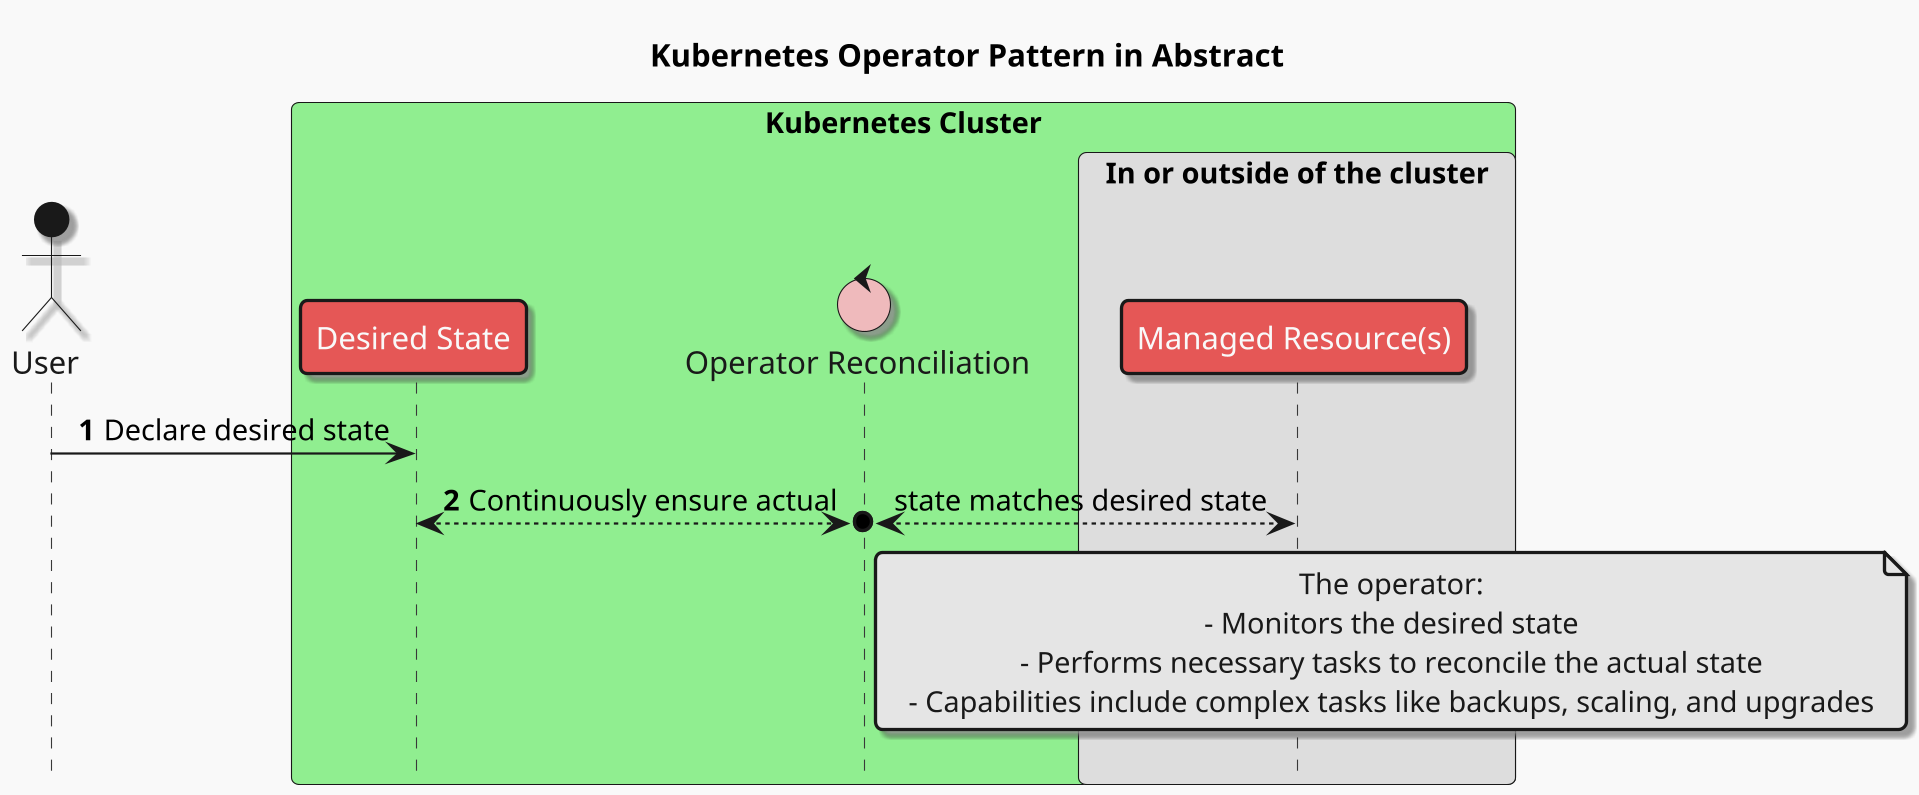 @startuml
!pragma teoz true
!theme mars
hide footbox
autonumber
scale 1920x1080
skinparam defaultTextAlignment center
skinparam shadowing true
skinparam BoxPadding 10

title Kubernetes Operator Pattern in Abstract

actor "User" as user
box "Kubernetes Cluster" #LightGreen
  participant "Desired State" as desired_state
  control "Operator Reconciliation" as operator
box "In or outside of the cluster"
  participant "Managed Resource(s)" as managed_resource
end box
end box

user -> desired_state : Declare desired state

operator o<--> desired_state : Continuously ensure actual
autonumber stop
& operator o<--> managed_resource: state matches desired state
note right of operator
  The operator:
  - Monitors the desired state
  - Performs necessary tasks to reconcile the actual state
  - Capabilities include complex tasks like backups, scaling, and upgrades
end note
@enduml